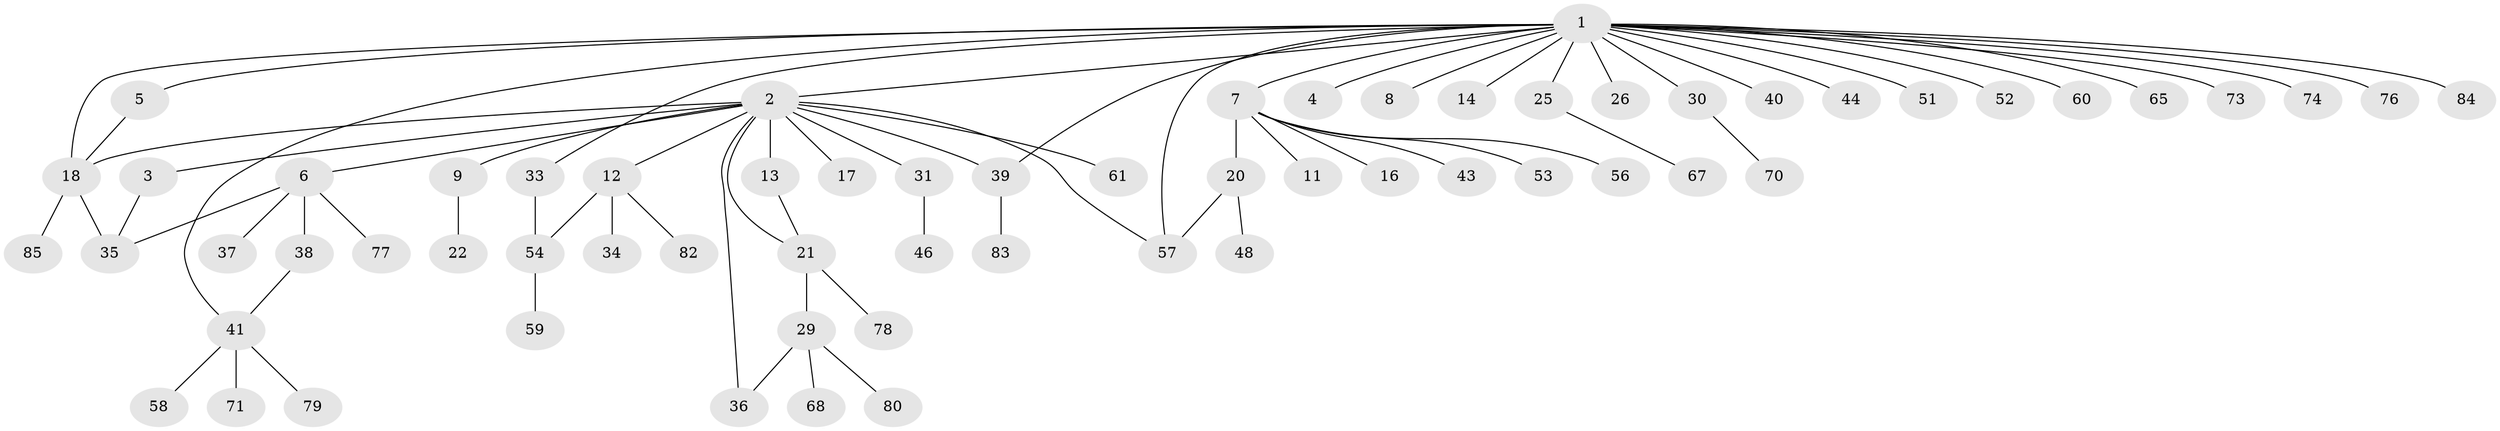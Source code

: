 // Generated by graph-tools (version 1.1) at 2025/51/02/27/25 19:51:59]
// undirected, 63 vertices, 73 edges
graph export_dot {
graph [start="1"]
  node [color=gray90,style=filled];
  1 [super="+15"];
  2 [super="+24"];
  3 [super="+27"];
  4;
  5 [super="+10"];
  6 [super="+32"];
  7 [super="+66"];
  8 [super="+28"];
  9 [super="+50"];
  11;
  12 [super="+63"];
  13 [super="+19"];
  14;
  16;
  17;
  18 [super="+75"];
  20 [super="+23"];
  21 [super="+42"];
  22;
  25 [super="+49"];
  26;
  29 [super="+72"];
  30 [super="+45"];
  31 [super="+64"];
  33;
  34;
  35;
  36;
  37;
  38;
  39 [super="+47"];
  40;
  41 [super="+55"];
  43;
  44;
  46;
  48;
  51 [super="+69"];
  52;
  53;
  54 [super="+81"];
  56;
  57 [super="+62"];
  58;
  59;
  60;
  61;
  65;
  67;
  68;
  70;
  71;
  73;
  74;
  76;
  77;
  78;
  79;
  80;
  82;
  83;
  84;
  85;
  1 -- 2;
  1 -- 4;
  1 -- 5;
  1 -- 7;
  1 -- 8;
  1 -- 14;
  1 -- 18;
  1 -- 25;
  1 -- 26;
  1 -- 30;
  1 -- 33;
  1 -- 39;
  1 -- 40;
  1 -- 41;
  1 -- 44;
  1 -- 51;
  1 -- 52;
  1 -- 57;
  1 -- 60;
  1 -- 65;
  1 -- 73;
  1 -- 76;
  1 -- 84;
  1 -- 74;
  2 -- 3;
  2 -- 6;
  2 -- 9;
  2 -- 12;
  2 -- 13;
  2 -- 17;
  2 -- 21;
  2 -- 31;
  2 -- 36;
  2 -- 39 [weight=2];
  2 -- 57;
  2 -- 61;
  2 -- 18;
  3 -- 35;
  5 -- 18;
  6 -- 38;
  6 -- 37;
  6 -- 35;
  6 -- 77;
  7 -- 11;
  7 -- 16;
  7 -- 20;
  7 -- 43;
  7 -- 53;
  7 -- 56;
  9 -- 22;
  12 -- 34;
  12 -- 54;
  12 -- 82;
  13 -- 21;
  18 -- 35;
  18 -- 85;
  20 -- 48;
  20 -- 57;
  21 -- 29;
  21 -- 78;
  25 -- 67;
  29 -- 36;
  29 -- 68;
  29 -- 80;
  30 -- 70;
  31 -- 46;
  33 -- 54;
  38 -- 41;
  39 -- 83;
  41 -- 58;
  41 -- 71;
  41 -- 79;
  54 -- 59;
}
